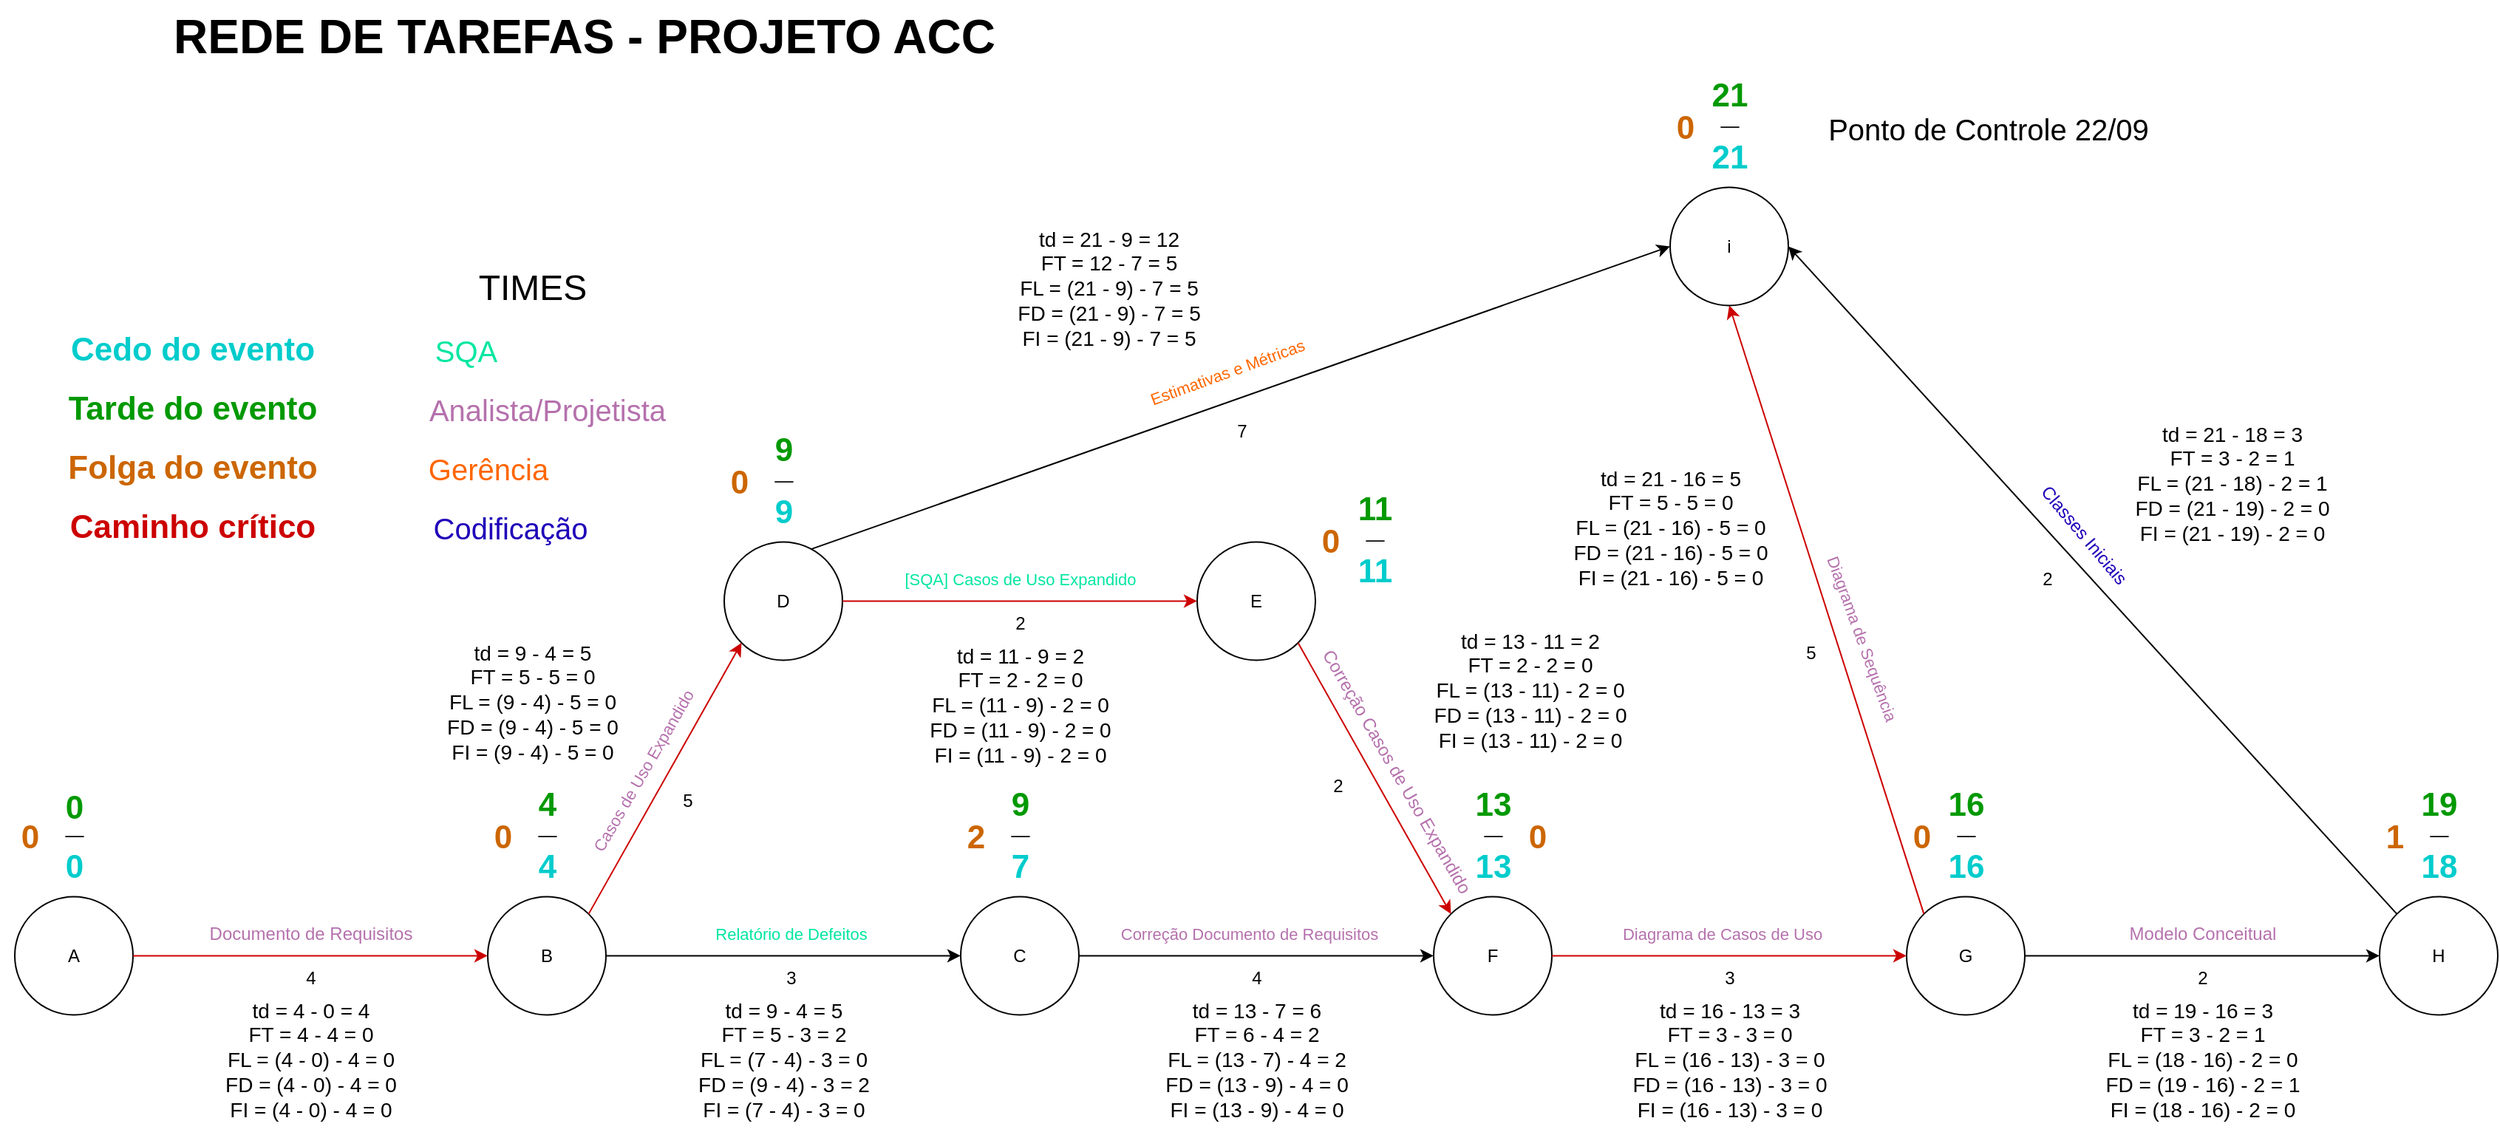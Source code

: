 <mxfile version="28.2.3">
  <diagram name="Page-1" id="Zdfd7J9PFeHFOd8sdpHs">
    <mxGraphModel grid="1" page="1" gridSize="10" guides="1" tooltips="1" connect="1" arrows="1" fold="1" pageScale="1" pageWidth="850" pageHeight="1100" math="0" shadow="0">
      <root>
        <mxCell id="0" />
        <mxCell id="1" parent="0" />
        <mxCell id="78AAqwX26yps2CM4gPyj-49" value="Cedo do evento" style="text;html=1;align=center;verticalAlign=middle;resizable=0;points=[];autosize=1;strokeColor=none;fillColor=none;fontSize=22;fontStyle=1;fontColor=#00CCCC;" vertex="1" parent="1">
          <mxGeometry x="40" y="321.72" width="180" height="40" as="geometry" />
        </mxCell>
        <mxCell id="78AAqwX26yps2CM4gPyj-57" value="Tarde do evento" style="text;html=1;align=center;verticalAlign=middle;resizable=0;points=[];autosize=1;strokeColor=none;fillColor=none;fontSize=22;fontStyle=1;fontColor=#009900;" vertex="1" parent="1">
          <mxGeometry x="40" y="361.72" width="180" height="40" as="geometry" />
        </mxCell>
        <mxCell id="78AAqwX26yps2CM4gPyj-67" value="Folga do evento" style="text;html=1;align=center;verticalAlign=middle;resizable=0;points=[];autosize=1;strokeColor=none;fillColor=none;fontSize=22;fontStyle=1;fontColor=#CC6600;" vertex="1" parent="1">
          <mxGeometry x="40" y="401.72" width="180" height="40" as="geometry" />
        </mxCell>
        <mxCell id="78AAqwX26yps2CM4gPyj-75" value="Caminho crítico" style="text;html=1;align=center;verticalAlign=middle;resizable=0;points=[];autosize=1;strokeColor=none;fillColor=none;fontSize=22;fontStyle=1;fontColor=light-dark(#CC0000,#CC0000);" vertex="1" parent="1">
          <mxGeometry x="40" y="441.72" width="180" height="40" as="geometry" />
        </mxCell>
        <mxCell id="_0BnaSJ1iL0UTS0oKEKB-3" value="&lt;span style=&quot;background-color: rgb(255, 255, 255);&quot;&gt;&lt;font style=&quot;font-size: 20px;&quot;&gt;SQA&lt;/font&gt;&lt;/span&gt;" style="text;html=1;align=center;verticalAlign=middle;resizable=0;points=[];autosize=1;strokeColor=none;fillColor=none;rotation=0;fontColor=light-dark(#00E6A1,#006C33);" vertex="1" parent="1">
          <mxGeometry x="280" y="321.72" width="70" height="40" as="geometry" />
        </mxCell>
        <mxCell id="_0BnaSJ1iL0UTS0oKEKB-4" value="&lt;span style=&quot;background-color: rgb(255, 255, 255);&quot;&gt;&lt;font style=&quot;font-size: 20px;&quot;&gt;Analista/Projetista&lt;/font&gt;&lt;/span&gt;" style="text;html=1;align=center;verticalAlign=middle;resizable=0;points=[];autosize=1;strokeColor=none;fillColor=none;rotation=0;fontColor=light-dark(#B571AD,#FF6666);" vertex="1" parent="1">
          <mxGeometry x="280" y="361.72" width="180" height="40" as="geometry" />
        </mxCell>
        <mxCell id="_0BnaSJ1iL0UTS0oKEKB-5" value="&lt;span&gt;Gerência&lt;/span&gt;" style="text;html=1;align=center;verticalAlign=middle;resizable=0;points=[];autosize=1;strokeColor=none;fillColor=none;rotation=0;fontColor=light-dark(#FF6600,#EDEDED);fontSize=20;" vertex="1" parent="1">
          <mxGeometry x="280" y="401.72" width="100" height="40" as="geometry" />
        </mxCell>
        <mxCell id="_0BnaSJ1iL0UTS0oKEKB-6" value="&lt;font style=&quot;font-size: 20px;&quot;&gt;Codificação&lt;/font&gt;" style="text;html=1;align=center;verticalAlign=middle;resizable=0;points=[];autosize=1;strokeColor=none;fillColor=none;fontColor=#1F01B9;rotation=0;" vertex="1" parent="1">
          <mxGeometry x="280" y="441.72" width="130" height="40" as="geometry" />
        </mxCell>
        <mxCell id="_0BnaSJ1iL0UTS0oKEKB-12" value="A" style="ellipse;whiteSpace=wrap;html=1;aspect=fixed;" vertex="1" parent="1">
          <mxGeometry x="10" y="711.72" width="80" height="80" as="geometry" />
        </mxCell>
        <mxCell id="_0BnaSJ1iL0UTS0oKEKB-14" value="H" style="ellipse;whiteSpace=wrap;html=1;aspect=fixed;" vertex="1" parent="1">
          <mxGeometry x="1610" y="711.72" width="80" height="80" as="geometry" />
        </mxCell>
        <mxCell id="_0BnaSJ1iL0UTS0oKEKB-15" value="G" style="ellipse;whiteSpace=wrap;html=1;aspect=fixed;" vertex="1" parent="1">
          <mxGeometry x="1290" y="711.72" width="80" height="80" as="geometry" />
        </mxCell>
        <mxCell id="_0BnaSJ1iL0UTS0oKEKB-16" value="E" style="ellipse;whiteSpace=wrap;html=1;aspect=fixed;" vertex="1" parent="1">
          <mxGeometry x="810" y="471.72" width="80" height="80" as="geometry" />
        </mxCell>
        <mxCell id="_0BnaSJ1iL0UTS0oKEKB-17" value="F" style="ellipse;whiteSpace=wrap;html=1;aspect=fixed;" vertex="1" parent="1">
          <mxGeometry x="970" y="711.72" width="80" height="80" as="geometry" />
        </mxCell>
        <mxCell id="_0BnaSJ1iL0UTS0oKEKB-18" value="C" style="ellipse;whiteSpace=wrap;html=1;aspect=fixed;" vertex="1" parent="1">
          <mxGeometry x="650" y="711.72" width="80" height="80" as="geometry" />
        </mxCell>
        <mxCell id="_0BnaSJ1iL0UTS0oKEKB-19" value="D" style="ellipse;whiteSpace=wrap;html=1;aspect=fixed;" vertex="1" parent="1">
          <mxGeometry x="490" y="471.72" width="80" height="80" as="geometry" />
        </mxCell>
        <mxCell id="_0BnaSJ1iL0UTS0oKEKB-20" value="B" style="ellipse;whiteSpace=wrap;html=1;aspect=fixed;" vertex="1" parent="1">
          <mxGeometry x="330" y="711.72" width="80" height="80" as="geometry" />
        </mxCell>
        <mxCell id="_0BnaSJ1iL0UTS0oKEKB-33" value="" style="endArrow=classic;html=1;rounded=0;exitX=1;exitY=0.5;exitDx=0;exitDy=0;entryX=0;entryY=0.5;entryDx=0;entryDy=0;strokeColor=light-dark(#CC0000,#CC0000);" edge="1" parent="1" source="_0BnaSJ1iL0UTS0oKEKB-12" target="_0BnaSJ1iL0UTS0oKEKB-20">
          <mxGeometry width="50" height="50" relative="1" as="geometry">
            <mxPoint x="950" y="951.72" as="sourcePoint" />
            <mxPoint x="1000" y="901.72" as="targetPoint" />
          </mxGeometry>
        </mxCell>
        <mxCell id="_0BnaSJ1iL0UTS0oKEKB-34" value="" style="endArrow=classic;html=1;rounded=0;exitX=1;exitY=0;exitDx=0;exitDy=0;entryX=0;entryY=1;entryDx=0;entryDy=0;fontColor=none;noLabel=1;strokeColor=light-dark(#CC0000,#CC0000);" edge="1" parent="1" source="_0BnaSJ1iL0UTS0oKEKB-20" target="_0BnaSJ1iL0UTS0oKEKB-19">
          <mxGeometry width="50" height="50" relative="1" as="geometry">
            <mxPoint x="950" y="951.72" as="sourcePoint" />
            <mxPoint x="1000" y="901.72" as="targetPoint" />
          </mxGeometry>
        </mxCell>
        <mxCell id="_0BnaSJ1iL0UTS0oKEKB-35" value="" style="endArrow=classic;html=1;rounded=0;exitX=1;exitY=0.5;exitDx=0;exitDy=0;entryX=0;entryY=0.5;entryDx=0;entryDy=0;" edge="1" parent="1" source="_0BnaSJ1iL0UTS0oKEKB-20" target="_0BnaSJ1iL0UTS0oKEKB-18">
          <mxGeometry width="50" height="50" relative="1" as="geometry">
            <mxPoint x="950" y="951.72" as="sourcePoint" />
            <mxPoint x="1000" y="901.72" as="targetPoint" />
          </mxGeometry>
        </mxCell>
        <mxCell id="_0BnaSJ1iL0UTS0oKEKB-36" value="" style="endArrow=classic;html=1;rounded=0;exitX=1;exitY=0.5;exitDx=0;exitDy=0;entryX=0;entryY=0.5;entryDx=0;entryDy=0;strokeColor=light-dark(#CC0000,#CC0000);" edge="1" parent="1" source="_0BnaSJ1iL0UTS0oKEKB-19" target="_0BnaSJ1iL0UTS0oKEKB-16">
          <mxGeometry width="50" height="50" relative="1" as="geometry">
            <mxPoint x="950" y="951.72" as="sourcePoint" />
            <mxPoint x="1000" y="901.72" as="targetPoint" />
          </mxGeometry>
        </mxCell>
        <mxCell id="_0BnaSJ1iL0UTS0oKEKB-37" value="" style="endArrow=classic;html=1;rounded=0;exitX=1;exitY=1;exitDx=0;exitDy=0;entryX=0;entryY=0;entryDx=0;entryDy=0;strokeColor=light-dark(#CC0000,#CC0000);" edge="1" parent="1" source="_0BnaSJ1iL0UTS0oKEKB-16" target="_0BnaSJ1iL0UTS0oKEKB-17">
          <mxGeometry width="50" height="50" relative="1" as="geometry">
            <mxPoint x="950" y="951.72" as="sourcePoint" />
            <mxPoint x="1000" y="901.72" as="targetPoint" />
          </mxGeometry>
        </mxCell>
        <mxCell id="_0BnaSJ1iL0UTS0oKEKB-38" value="" style="endArrow=classic;html=1;rounded=0;exitX=1;exitY=0.5;exitDx=0;exitDy=0;entryX=0;entryY=0.5;entryDx=0;entryDy=0;" edge="1" parent="1" source="_0BnaSJ1iL0UTS0oKEKB-18" target="_0BnaSJ1iL0UTS0oKEKB-17">
          <mxGeometry width="50" height="50" relative="1" as="geometry">
            <mxPoint x="950" y="951.72" as="sourcePoint" />
            <mxPoint x="1000" y="901.72" as="targetPoint" />
          </mxGeometry>
        </mxCell>
        <mxCell id="_0BnaSJ1iL0UTS0oKEKB-39" value="" style="endArrow=classic;html=1;rounded=0;exitX=0;exitY=0;exitDx=0;exitDy=0;entryX=0.5;entryY=1;entryDx=0;entryDy=0;strokeColor=light-dark(#CC0000,#CC0000);" edge="1" parent="1" source="_0BnaSJ1iL0UTS0oKEKB-15" target="Ur4VdWU4CRq75m98HxGE-56">
          <mxGeometry width="50" height="50" relative="1" as="geometry">
            <mxPoint x="950" y="951.72" as="sourcePoint" />
            <mxPoint x="1461.716" y="540.004" as="targetPoint" />
          </mxGeometry>
        </mxCell>
        <mxCell id="_0BnaSJ1iL0UTS0oKEKB-40" value="" style="endArrow=classic;html=1;rounded=0;exitX=1;exitY=0.5;exitDx=0;exitDy=0;entryX=0;entryY=0.5;entryDx=0;entryDy=0;strokeColor=light-dark(#CC0000,#CC0000);" edge="1" parent="1" source="_0BnaSJ1iL0UTS0oKEKB-17" target="_0BnaSJ1iL0UTS0oKEKB-15">
          <mxGeometry width="50" height="50" relative="1" as="geometry">
            <mxPoint x="950" y="951.72" as="sourcePoint" />
            <mxPoint x="1000" y="901.72" as="targetPoint" />
          </mxGeometry>
        </mxCell>
        <mxCell id="_0BnaSJ1iL0UTS0oKEKB-41" value="" style="endArrow=classic;html=1;rounded=0;exitX=1;exitY=0.5;exitDx=0;exitDy=0;entryX=0;entryY=0.5;entryDx=0;entryDy=0;" edge="1" parent="1" source="_0BnaSJ1iL0UTS0oKEKB-15" target="_0BnaSJ1iL0UTS0oKEKB-14">
          <mxGeometry width="50" height="50" relative="1" as="geometry">
            <mxPoint x="950" y="951.72" as="sourcePoint" />
            <mxPoint x="1000" y="901.72" as="targetPoint" />
          </mxGeometry>
        </mxCell>
        <mxCell id="_0BnaSJ1iL0UTS0oKEKB-42" value="" style="endArrow=classic;html=1;rounded=0;exitX=0;exitY=0;exitDx=0;exitDy=0;entryX=1;entryY=0.5;entryDx=0;entryDy=0;" edge="1" parent="1" source="_0BnaSJ1iL0UTS0oKEKB-14" target="Ur4VdWU4CRq75m98HxGE-56">
          <mxGeometry width="50" height="50" relative="1" as="geometry">
            <mxPoint x="950" y="951.72" as="sourcePoint" />
            <mxPoint x="1781.716" y="540.004" as="targetPoint" />
          </mxGeometry>
        </mxCell>
        <mxCell id="_0BnaSJ1iL0UTS0oKEKB-44" value="" style="endArrow=classic;html=1;rounded=0;exitX=0.74;exitY=0.059;exitDx=0;exitDy=0;entryX=0;entryY=0.5;entryDx=0;entryDy=0;exitPerimeter=0;" edge="1" parent="1" source="_0BnaSJ1iL0UTS0oKEKB-19" target="Ur4VdWU4CRq75m98HxGE-56">
          <mxGeometry width="50" height="50" relative="1" as="geometry">
            <mxPoint x="660" y="491.72" as="sourcePoint" />
            <mxPoint x="661.716" y="300.004" as="targetPoint" />
          </mxGeometry>
        </mxCell>
        <mxCell id="_0BnaSJ1iL0UTS0oKEKB-45" value="Documento de Requisitos" style="text;html=1;align=center;verticalAlign=middle;resizable=0;points=[];autosize=1;strokeColor=none;fillColor=none;rotation=0;fontColor=light-dark(#B571AD,#FF6666);" vertex="1" parent="1">
          <mxGeometry x="130" y="721.72" width="160" height="30" as="geometry" />
        </mxCell>
        <mxCell id="_0BnaSJ1iL0UTS0oKEKB-46" value="&lt;span style=&quot;font-size: 11px; background-color: rgb(255, 255, 255);&quot;&gt;Casos de Uso Expandido&lt;/span&gt;" style="text;html=1;align=center;verticalAlign=middle;resizable=0;points=[];autosize=1;strokeColor=none;fillColor=none;fontColor=light-dark(#B571AD,#FF6666);rotation=-60;" vertex="1" parent="1">
          <mxGeometry x="360" y="611.72" width="150" height="30" as="geometry" />
        </mxCell>
        <mxCell id="_0BnaSJ1iL0UTS0oKEKB-47" value="&lt;span style=&quot;font-size: 11px; background-color: rgb(255, 255, 255);&quot;&gt;Relatório de Defeitos&lt;/span&gt;" style="text;html=1;align=center;verticalAlign=middle;resizable=0;points=[];autosize=1;strokeColor=none;fillColor=none;rotation=0;fontColor=light-dark(#00E6A1,#006C33);" vertex="1" parent="1">
          <mxGeometry x="470" y="721.72" width="130" height="30" as="geometry" />
        </mxCell>
        <mxCell id="_0BnaSJ1iL0UTS0oKEKB-48" value="&lt;span style=&quot;font-size: 11px; background-color: rgb(255, 255, 255);&quot;&gt;[SQA] Casos de Uso Expandido&lt;/span&gt;" style="text;html=1;align=center;verticalAlign=middle;resizable=0;points=[];autosize=1;strokeColor=none;fillColor=none;rotation=0;fontColor=light-dark(#00E6A1,#006C33);" vertex="1" parent="1">
          <mxGeometry x="600" y="481.72" width="180" height="30" as="geometry" />
        </mxCell>
        <mxCell id="_0BnaSJ1iL0UTS0oKEKB-49" value="&lt;span style=&quot;font-size: 11px;&quot;&gt;Estimativas e Métricas&lt;/span&gt;" style="text;html=1;align=center;verticalAlign=middle;resizable=0;points=[];autosize=1;strokeColor=none;fillColor=none;rotation=-20;fontColor=light-dark(#FF6600,#EDEDED);" vertex="1" parent="1">
          <mxGeometry x="765" y="341.72" width="130" height="30" as="geometry" />
        </mxCell>
        <mxCell id="_0BnaSJ1iL0UTS0oKEKB-50" value="&lt;span style=&quot;font-size: 11px; background-color: rgb(255, 255, 255);&quot;&gt;Correção Documento de Requisitos&lt;/span&gt;" style="text;html=1;align=center;verticalAlign=middle;resizable=0;points=[];autosize=1;strokeColor=none;fillColor=none;rotation=0;fontColor=light-dark(#B571AD,#FF6666);" vertex="1" parent="1">
          <mxGeometry x="745" y="721.72" width="200" height="30" as="geometry" />
        </mxCell>
        <mxCell id="_0BnaSJ1iL0UTS0oKEKB-51" value="Correção Casos de Uso Expandido" style="text;html=1;align=center;verticalAlign=middle;resizable=0;points=[];autosize=1;strokeColor=none;fillColor=none;rotation=60;fontColor=light-dark(#B571AD,#FF6666);" vertex="1" parent="1">
          <mxGeometry x="840" y="611.72" width="210" height="30" as="geometry" />
        </mxCell>
        <mxCell id="_0BnaSJ1iL0UTS0oKEKB-52" value="&lt;span style=&quot;font-size: 11px; background-color: rgb(255, 255, 255);&quot;&gt;Diagrama de Casos de Uso&lt;/span&gt;" style="text;html=1;align=center;verticalAlign=middle;resizable=0;points=[];autosize=1;strokeColor=none;fillColor=none;rotation=0;fontColor=light-dark(#B571AD,#FF6666);" vertex="1" parent="1">
          <mxGeometry x="1085" y="721.72" width="160" height="30" as="geometry" />
        </mxCell>
        <mxCell id="_0BnaSJ1iL0UTS0oKEKB-53" value="&lt;span style=&quot;font-size: 11px; background-color: rgb(255, 255, 255);&quot;&gt;Diagrama de Sequência&lt;/span&gt;" style="text;html=1;align=center;verticalAlign=middle;resizable=0;points=[];autosize=1;strokeColor=none;fillColor=none;rotation=70;fontColor=light-dark(#B571AD,#FF6666);" vertex="1" parent="1">
          <mxGeometry x="1190" y="521.72" width="140" height="30" as="geometry" />
        </mxCell>
        <mxCell id="_0BnaSJ1iL0UTS0oKEKB-54" value="Classes Iniciais" style="text;html=1;align=center;verticalAlign=middle;resizable=0;points=[];autosize=1;strokeColor=none;fillColor=none;fontColor=#1F01B9;rotation=50;" vertex="1" parent="1">
          <mxGeometry x="1355" y="451.72" width="110" height="30" as="geometry" />
        </mxCell>
        <mxCell id="_0BnaSJ1iL0UTS0oKEKB-55" value="Modelo Conceitual" style="text;html=1;align=center;verticalAlign=middle;resizable=0;points=[];autosize=1;strokeColor=none;fillColor=none;fontColor=light-dark(#B571AD,#FF6666);" vertex="1" parent="1">
          <mxGeometry x="1430" y="721.72" width="120" height="30" as="geometry" />
        </mxCell>
        <mxCell id="Ur4VdWU4CRq75m98HxGE-1" value="4" style="text;html=1;align=center;verticalAlign=middle;resizable=0;points=[];autosize=1;strokeColor=none;fillColor=none;" vertex="1" parent="1">
          <mxGeometry x="195" y="751.72" width="30" height="30" as="geometry" />
        </mxCell>
        <mxCell id="Ur4VdWU4CRq75m98HxGE-2" value="5" style="text;html=1;align=center;verticalAlign=middle;resizable=0;points=[];autosize=1;strokeColor=none;fillColor=none;" vertex="1" parent="1">
          <mxGeometry x="450" y="631.72" width="30" height="30" as="geometry" />
        </mxCell>
        <mxCell id="Ur4VdWU4CRq75m98HxGE-3" value="3" style="text;html=1;align=center;verticalAlign=middle;resizable=0;points=[];autosize=1;strokeColor=none;fillColor=none;" vertex="1" parent="1">
          <mxGeometry x="520" y="751.72" width="30" height="30" as="geometry" />
        </mxCell>
        <mxCell id="Ur4VdWU4CRq75m98HxGE-4" value="7" style="text;html=1;align=center;verticalAlign=middle;resizable=0;points=[];autosize=1;strokeColor=none;fillColor=none;" vertex="1" parent="1">
          <mxGeometry x="825" y="381.72" width="30" height="30" as="geometry" />
        </mxCell>
        <mxCell id="Ur4VdWU4CRq75m98HxGE-5" value="4" style="text;html=1;align=center;verticalAlign=middle;resizable=0;points=[];autosize=1;strokeColor=none;fillColor=none;" vertex="1" parent="1">
          <mxGeometry x="835" y="751.72" width="30" height="30" as="geometry" />
        </mxCell>
        <mxCell id="Ur4VdWU4CRq75m98HxGE-6" value="2" style="text;html=1;align=center;verticalAlign=middle;resizable=0;points=[];autosize=1;strokeColor=none;fillColor=none;" vertex="1" parent="1">
          <mxGeometry x="675" y="511.72" width="30" height="30" as="geometry" />
        </mxCell>
        <mxCell id="Ur4VdWU4CRq75m98HxGE-7" value="2" style="text;html=1;align=center;verticalAlign=middle;resizable=0;points=[];autosize=1;strokeColor=none;fillColor=none;" vertex="1" parent="1">
          <mxGeometry x="890" y="621.72" width="30" height="30" as="geometry" />
        </mxCell>
        <mxCell id="Ur4VdWU4CRq75m98HxGE-8" value="3" style="text;html=1;align=center;verticalAlign=middle;resizable=0;points=[];autosize=1;strokeColor=none;fillColor=none;" vertex="1" parent="1">
          <mxGeometry x="1155" y="751.72" width="30" height="30" as="geometry" />
        </mxCell>
        <mxCell id="Ur4VdWU4CRq75m98HxGE-9" value="5" style="text;html=1;align=center;verticalAlign=middle;resizable=0;points=[];autosize=1;strokeColor=none;fillColor=none;" vertex="1" parent="1">
          <mxGeometry x="1210" y="531.72" width="30" height="30" as="geometry" />
        </mxCell>
        <mxCell id="Ur4VdWU4CRq75m98HxGE-10" value="2" style="text;html=1;align=center;verticalAlign=middle;resizable=0;points=[];autosize=1;strokeColor=none;fillColor=none;" vertex="1" parent="1">
          <mxGeometry x="1475" y="751.72" width="30" height="30" as="geometry" />
        </mxCell>
        <mxCell id="Ur4VdWU4CRq75m98HxGE-11" value="2" style="text;html=1;align=center;verticalAlign=middle;resizable=0;points=[];autosize=1;strokeColor=none;fillColor=none;" vertex="1" parent="1">
          <mxGeometry x="1370" y="481.72" width="30" height="30" as="geometry" />
        </mxCell>
        <mxCell id="Ur4VdWU4CRq75m98HxGE-12" value="0" style="text;html=1;align=center;verticalAlign=middle;resizable=0;points=[];autosize=1;strokeColor=none;fillColor=none;fontSize=22;fontStyle=1;fontColor=#00CCCC;" vertex="1" parent="1">
          <mxGeometry x="30" y="671.72" width="40" height="40" as="geometry" />
        </mxCell>
        <mxCell id="Ur4VdWU4CRq75m98HxGE-13" value="0" style="text;html=1;align=center;verticalAlign=middle;resizable=0;points=[];autosize=1;strokeColor=none;fillColor=none;fontSize=22;fontStyle=1;fontColor=#009900;" vertex="1" parent="1">
          <mxGeometry x="30" y="631.72" width="40" height="40" as="geometry" />
        </mxCell>
        <mxCell id="Ur4VdWU4CRq75m98HxGE-14" value="_" style="text;html=1;align=center;verticalAlign=middle;resizable=0;points=[];autosize=1;strokeColor=none;fillColor=none;fontSize=22;fontStyle=1;fontColor=#000000;" vertex="1" parent="1">
          <mxGeometry x="30" y="641.72" width="40" height="40" as="geometry" />
        </mxCell>
        <mxCell id="Ur4VdWU4CRq75m98HxGE-15" value="0" style="text;html=1;align=center;verticalAlign=middle;resizable=0;points=[];autosize=1;strokeColor=none;fillColor=none;fontSize=22;fontStyle=1;fontColor=#CC6600;" vertex="1" parent="1">
          <mxGeometry y="651.72" width="40" height="40" as="geometry" />
        </mxCell>
        <mxCell id="Ur4VdWU4CRq75m98HxGE-16" value="4" style="text;html=1;align=center;verticalAlign=middle;resizable=0;points=[];autosize=1;strokeColor=none;fillColor=none;fontSize=22;fontStyle=1;fontColor=#00CCCC;" vertex="1" parent="1">
          <mxGeometry x="350" y="671.72" width="40" height="40" as="geometry" />
        </mxCell>
        <mxCell id="Ur4VdWU4CRq75m98HxGE-17" value="4" style="text;html=1;align=center;verticalAlign=middle;resizable=0;points=[];autosize=1;strokeColor=none;fillColor=none;fontSize=22;fontStyle=1;fontColor=#009900;" vertex="1" parent="1">
          <mxGeometry x="350" y="630" width="40" height="40" as="geometry" />
        </mxCell>
        <mxCell id="Ur4VdWU4CRq75m98HxGE-18" value="_" style="text;html=1;align=center;verticalAlign=middle;resizable=0;points=[];autosize=1;strokeColor=none;fillColor=none;fontSize=22;fontStyle=1;fontColor=#000000;" vertex="1" parent="1">
          <mxGeometry x="350" y="641.72" width="40" height="40" as="geometry" />
        </mxCell>
        <mxCell id="Ur4VdWU4CRq75m98HxGE-19" value="0" style="text;html=1;align=center;verticalAlign=middle;resizable=0;points=[];autosize=1;strokeColor=none;fillColor=none;fontSize=22;fontStyle=1;fontColor=#CC6600;" vertex="1" parent="1">
          <mxGeometry x="320" y="651.72" width="40" height="40" as="geometry" />
        </mxCell>
        <mxCell id="Ur4VdWU4CRq75m98HxGE-20" value="7" style="text;html=1;align=center;verticalAlign=middle;resizable=0;points=[];autosize=1;strokeColor=none;fillColor=none;fontSize=22;fontStyle=1;fontColor=#00CCCC;" vertex="1" parent="1">
          <mxGeometry x="670" y="671.72" width="40" height="40" as="geometry" />
        </mxCell>
        <mxCell id="Ur4VdWU4CRq75m98HxGE-21" value="9" style="text;html=1;align=center;verticalAlign=middle;resizable=0;points=[];autosize=1;strokeColor=none;fillColor=none;fontSize=22;fontStyle=1;fontColor=#009900;" vertex="1" parent="1">
          <mxGeometry x="670" y="630" width="40" height="40" as="geometry" />
        </mxCell>
        <mxCell id="Ur4VdWU4CRq75m98HxGE-22" value="_" style="text;html=1;align=center;verticalAlign=middle;resizable=0;points=[];autosize=1;strokeColor=none;fillColor=none;fontSize=22;fontStyle=1;fontColor=#000000;" vertex="1" parent="1">
          <mxGeometry x="670" y="641.72" width="40" height="40" as="geometry" />
        </mxCell>
        <mxCell id="Ur4VdWU4CRq75m98HxGE-23" value="2" style="text;html=1;align=center;verticalAlign=middle;resizable=0;points=[];autosize=1;strokeColor=none;fillColor=none;fontSize=22;fontStyle=1;fontColor=#CC6600;" vertex="1" parent="1">
          <mxGeometry x="640" y="651.72" width="40" height="40" as="geometry" />
        </mxCell>
        <mxCell id="Ur4VdWU4CRq75m98HxGE-24" value="9" style="text;html=1;align=center;verticalAlign=middle;resizable=0;points=[];autosize=1;strokeColor=none;fillColor=none;fontSize=22;fontStyle=1;fontColor=#00CCCC;" vertex="1" parent="1">
          <mxGeometry x="510" y="431.72" width="40" height="40" as="geometry" />
        </mxCell>
        <mxCell id="Ur4VdWU4CRq75m98HxGE-25" value="9" style="text;html=1;align=center;verticalAlign=middle;resizable=0;points=[];autosize=1;strokeColor=none;fillColor=none;fontSize=22;fontStyle=1;fontColor=#009900;" vertex="1" parent="1">
          <mxGeometry x="510" y="390" width="40" height="40" as="geometry" />
        </mxCell>
        <mxCell id="Ur4VdWU4CRq75m98HxGE-26" value="_" style="text;html=1;align=center;verticalAlign=middle;resizable=0;points=[];autosize=1;strokeColor=none;fillColor=none;fontSize=22;fontStyle=1;fontColor=#000000;" vertex="1" parent="1">
          <mxGeometry x="510" y="401.72" width="40" height="40" as="geometry" />
        </mxCell>
        <mxCell id="Ur4VdWU4CRq75m98HxGE-27" value="0" style="text;html=1;align=center;verticalAlign=middle;resizable=0;points=[];autosize=1;strokeColor=none;fillColor=none;fontSize=22;fontStyle=1;fontColor=#CC6600;" vertex="1" parent="1">
          <mxGeometry x="480" y="411.72" width="40" height="40" as="geometry" />
        </mxCell>
        <mxCell id="Ur4VdWU4CRq75m98HxGE-32" value="11" style="text;html=1;align=center;verticalAlign=middle;resizable=0;points=[];autosize=1;strokeColor=none;fillColor=none;fontSize=22;fontStyle=1;fontColor=#00CCCC;" vertex="1" parent="1">
          <mxGeometry x="905" y="471.72" width="50" height="40" as="geometry" />
        </mxCell>
        <mxCell id="Ur4VdWU4CRq75m98HxGE-33" value="11" style="text;html=1;align=center;verticalAlign=middle;resizable=0;points=[];autosize=1;strokeColor=none;fillColor=none;fontSize=22;fontStyle=1;fontColor=#009900;" vertex="1" parent="1">
          <mxGeometry x="905" y="430" width="50" height="40" as="geometry" />
        </mxCell>
        <mxCell id="Ur4VdWU4CRq75m98HxGE-34" value="_" style="text;html=1;align=center;verticalAlign=middle;resizable=0;points=[];autosize=1;strokeColor=none;fillColor=none;fontSize=22;fontStyle=1;fontColor=#000000;" vertex="1" parent="1">
          <mxGeometry x="910" y="441.72" width="40" height="40" as="geometry" />
        </mxCell>
        <mxCell id="Ur4VdWU4CRq75m98HxGE-35" value="0" style="text;html=1;align=center;verticalAlign=middle;resizable=0;points=[];autosize=1;strokeColor=none;fillColor=none;fontSize=22;fontStyle=1;fontColor=#CC6600;" vertex="1" parent="1">
          <mxGeometry x="880" y="451.72" width="40" height="40" as="geometry" />
        </mxCell>
        <mxCell id="Ur4VdWU4CRq75m98HxGE-36" value="13" style="text;html=1;align=center;verticalAlign=middle;resizable=0;points=[];autosize=1;strokeColor=none;fillColor=none;fontSize=22;fontStyle=1;fontColor=#00CCCC;" vertex="1" parent="1">
          <mxGeometry x="985" y="671.72" width="50" height="40" as="geometry" />
        </mxCell>
        <mxCell id="Ur4VdWU4CRq75m98HxGE-37" value="13" style="text;html=1;align=center;verticalAlign=middle;resizable=0;points=[];autosize=1;strokeColor=none;fillColor=none;fontSize=22;fontStyle=1;fontColor=#009900;" vertex="1" parent="1">
          <mxGeometry x="985" y="630" width="50" height="40" as="geometry" />
        </mxCell>
        <mxCell id="Ur4VdWU4CRq75m98HxGE-38" value="_" style="text;html=1;align=center;verticalAlign=middle;resizable=0;points=[];autosize=1;strokeColor=none;fillColor=none;fontSize=22;fontStyle=1;fontColor=#000000;" vertex="1" parent="1">
          <mxGeometry x="990" y="641.72" width="40" height="40" as="geometry" />
        </mxCell>
        <mxCell id="Ur4VdWU4CRq75m98HxGE-39" value="0" style="text;html=1;align=center;verticalAlign=middle;resizable=0;points=[];autosize=1;strokeColor=none;fillColor=none;fontSize=22;fontStyle=1;fontColor=#CC6600;" vertex="1" parent="1">
          <mxGeometry x="1020" y="651.72" width="40" height="40" as="geometry" />
        </mxCell>
        <mxCell id="Ur4VdWU4CRq75m98HxGE-40" value="16" style="text;html=1;align=center;verticalAlign=middle;resizable=0;points=[];autosize=1;strokeColor=none;fillColor=none;fontSize=22;fontStyle=1;fontColor=#00CCCC;" vertex="1" parent="1">
          <mxGeometry x="1305" y="671.72" width="50" height="40" as="geometry" />
        </mxCell>
        <mxCell id="Ur4VdWU4CRq75m98HxGE-41" value="16" style="text;html=1;align=center;verticalAlign=middle;resizable=0;points=[];autosize=1;strokeColor=none;fillColor=none;fontSize=22;fontStyle=1;fontColor=#009900;" vertex="1" parent="1">
          <mxGeometry x="1305" y="630" width="50" height="40" as="geometry" />
        </mxCell>
        <mxCell id="Ur4VdWU4CRq75m98HxGE-42" value="_" style="text;html=1;align=center;verticalAlign=middle;resizable=0;points=[];autosize=1;strokeColor=none;fillColor=none;fontSize=22;fontStyle=1;fontColor=#000000;" vertex="1" parent="1">
          <mxGeometry x="1310" y="641.72" width="40" height="40" as="geometry" />
        </mxCell>
        <mxCell id="Ur4VdWU4CRq75m98HxGE-43" value="0" style="text;html=1;align=center;verticalAlign=middle;resizable=0;points=[];autosize=1;strokeColor=none;fillColor=none;fontSize=22;fontStyle=1;fontColor=#CC6600;" vertex="1" parent="1">
          <mxGeometry x="1280" y="651.72" width="40" height="40" as="geometry" />
        </mxCell>
        <mxCell id="Ur4VdWU4CRq75m98HxGE-48" value="18" style="text;html=1;align=center;verticalAlign=middle;resizable=0;points=[];autosize=1;strokeColor=none;fillColor=none;fontSize=22;fontStyle=1;fontColor=#00CCCC;" vertex="1" parent="1">
          <mxGeometry x="1625" y="671.72" width="50" height="40" as="geometry" />
        </mxCell>
        <mxCell id="Ur4VdWU4CRq75m98HxGE-49" value="19" style="text;html=1;align=center;verticalAlign=middle;resizable=0;points=[];autosize=1;strokeColor=none;fillColor=none;fontSize=22;fontStyle=1;fontColor=#009900;" vertex="1" parent="1">
          <mxGeometry x="1625" y="630" width="50" height="40" as="geometry" />
        </mxCell>
        <mxCell id="Ur4VdWU4CRq75m98HxGE-50" value="_" style="text;html=1;align=center;verticalAlign=middle;resizable=0;points=[];autosize=1;strokeColor=none;fillColor=none;fontSize=22;fontStyle=1;fontColor=#000000;" vertex="1" parent="1">
          <mxGeometry x="1630" y="641.72" width="40" height="40" as="geometry" />
        </mxCell>
        <mxCell id="Ur4VdWU4CRq75m98HxGE-51" value="1" style="text;html=1;align=center;verticalAlign=middle;resizable=0;points=[];autosize=1;strokeColor=none;fillColor=none;fontSize=22;fontStyle=1;fontColor=#CC6600;" vertex="1" parent="1">
          <mxGeometry x="1600" y="651.72" width="40" height="40" as="geometry" />
        </mxCell>
        <mxCell id="Ur4VdWU4CRq75m98HxGE-56" value="i" style="ellipse;whiteSpace=wrap;html=1;" vertex="1" parent="1">
          <mxGeometry x="1130" y="231.72" width="80" height="80" as="geometry" />
        </mxCell>
        <mxCell id="Ur4VdWU4CRq75m98HxGE-60" value="Ponto de Controle 22/09" style="text;html=1;align=center;verticalAlign=middle;resizable=0;points=[];autosize=1;strokeColor=none;fillColor=none;fontSize=20;" vertex="1" parent="1">
          <mxGeometry x="1225" y="171.72" width="240" height="40" as="geometry" />
        </mxCell>
        <mxCell id="Ur4VdWU4CRq75m98HxGE-61" value="21" style="text;html=1;align=center;verticalAlign=middle;resizable=0;points=[];autosize=1;strokeColor=none;fillColor=none;fontSize=22;fontStyle=1;fontColor=#00CCCC;" vertex="1" parent="1">
          <mxGeometry x="1145" y="191.72" width="50" height="40" as="geometry" />
        </mxCell>
        <mxCell id="Ur4VdWU4CRq75m98HxGE-62" value="21" style="text;html=1;align=center;verticalAlign=middle;resizable=0;points=[];autosize=1;strokeColor=none;fillColor=none;fontSize=22;fontStyle=1;fontColor=#009900;" vertex="1" parent="1">
          <mxGeometry x="1145" y="150" width="50" height="40" as="geometry" />
        </mxCell>
        <mxCell id="Ur4VdWU4CRq75m98HxGE-63" value="_" style="text;html=1;align=center;verticalAlign=middle;resizable=0;points=[];autosize=1;strokeColor=none;fillColor=none;fontSize=22;fontStyle=1;fontColor=#000000;" vertex="1" parent="1">
          <mxGeometry x="1150" y="161.72" width="40" height="40" as="geometry" />
        </mxCell>
        <mxCell id="Ur4VdWU4CRq75m98HxGE-64" value="0" style="text;html=1;align=center;verticalAlign=middle;resizable=0;points=[];autosize=1;strokeColor=none;fillColor=none;fontSize=22;fontStyle=1;fontColor=#CC6600;" vertex="1" parent="1">
          <mxGeometry x="1120" y="171.72" width="40" height="40" as="geometry" />
        </mxCell>
        <mxCell id="Ur4VdWU4CRq75m98HxGE-68" value="td = 4 - 0 = 4&lt;div&gt;FT = 4 - 4 = 0&lt;/div&gt;&lt;div&gt;FL = (4 - 0) - 4 = 0&lt;/div&gt;&lt;div&gt;FD = (4 - 0) - 4 = 0&lt;/div&gt;&lt;div&gt;FI = (4 - 0) - 4 = 0&lt;/div&gt;" style="text;html=1;align=center;verticalAlign=middle;resizable=0;points=[];autosize=1;strokeColor=none;fillColor=none;fontSize=14;" vertex="1" parent="1">
          <mxGeometry x="140" y="771.72" width="140" height="100" as="geometry" />
        </mxCell>
        <mxCell id="Ur4VdWU4CRq75m98HxGE-69" value="td = 9 - 4 = 5&lt;div&gt;FT = 5 - 3 = 2&lt;/div&gt;&lt;div&gt;FL = (7 - 4) - 3 = 0&lt;/div&gt;&lt;div&gt;FD = (9 - 4) - 3 = 2&lt;/div&gt;&lt;div&gt;FI = (7 - 4) - 3 = 0&lt;/div&gt;" style="text;html=1;align=center;verticalAlign=middle;resizable=0;points=[];autosize=1;strokeColor=none;fillColor=none;fontSize=14;" vertex="1" parent="1">
          <mxGeometry x="460" y="771.72" width="140" height="100" as="geometry" />
        </mxCell>
        <mxCell id="Ur4VdWU4CRq75m98HxGE-70" value="td = 13 - 7 = 6&lt;div&gt;FT = 6 - 4 = 2&lt;/div&gt;&lt;div&gt;FL = (13 - 7) - 4 = 2&lt;/div&gt;&lt;div&gt;FD = (13 - 9) - 4 = 0&lt;/div&gt;&lt;div&gt;FI = (13 - 9) - 4 = 0&lt;/div&gt;" style="text;html=1;align=center;verticalAlign=middle;resizable=0;points=[];autosize=1;strokeColor=none;fillColor=none;fontSize=14;" vertex="1" parent="1">
          <mxGeometry x="775" y="771.72" width="150" height="100" as="geometry" />
        </mxCell>
        <mxCell id="Ur4VdWU4CRq75m98HxGE-71" value="td = 9 - 4 = 5&lt;div&gt;FT = 5 - 5 = 0&lt;/div&gt;&lt;div&gt;FL = (9 - 4) - 5 = 0&lt;/div&gt;&lt;div&gt;FD = (9 - 4) - 5 = 0&lt;/div&gt;&lt;div&gt;FI = (9 - 4) - 5 = 0&lt;/div&gt;" style="text;html=1;align=center;verticalAlign=middle;resizable=0;points=[];autosize=1;strokeColor=none;fillColor=none;fontSize=14;" vertex="1" parent="1">
          <mxGeometry x="290" y="530" width="140" height="100" as="geometry" />
        </mxCell>
        <mxCell id="Ur4VdWU4CRq75m98HxGE-72" value="td = 11 - 9 = 2&lt;div&gt;FT = 2 - 2 = 0&lt;/div&gt;&lt;div&gt;FL = (11 - 9) - 2 = 0&lt;/div&gt;&lt;div&gt;FD = (11 - 9) - 2&amp;nbsp;= 0&lt;/div&gt;&lt;div&gt;FI = (11 - 9) - 2&amp;nbsp;= 0&lt;/div&gt;" style="text;html=1;align=center;verticalAlign=middle;resizable=0;points=[];autosize=1;strokeColor=none;fillColor=none;fontSize=14;" vertex="1" parent="1">
          <mxGeometry x="615" y="531.72" width="150" height="100" as="geometry" />
        </mxCell>
        <mxCell id="Ur4VdWU4CRq75m98HxGE-73" value="td = 21 - 9 = 12&lt;div&gt;FT = 12 - 7 = 5&lt;/div&gt;&lt;div&gt;FL = (21 - 9) - 7 = 5&lt;/div&gt;&lt;div&gt;FD = (21 - 9) - 7&amp;nbsp;= 5&lt;/div&gt;&lt;div&gt;FI = (21 - 9) - 7&amp;nbsp;= 5&lt;/div&gt;" style="text;html=1;align=center;verticalAlign=middle;resizable=0;points=[];autosize=1;strokeColor=none;fillColor=none;fontSize=14;" vertex="1" parent="1">
          <mxGeometry x="675" y="250" width="150" height="100" as="geometry" />
        </mxCell>
        <mxCell id="Ur4VdWU4CRq75m98HxGE-74" value="td = 13 - 11 = 2&lt;div&gt;FT = 2 - 2 = 0&lt;/div&gt;&lt;div&gt;FL = (13 - 11) - 2 = 0&lt;/div&gt;&lt;div&gt;FD =&amp;nbsp;&lt;span style=&quot;background-color: transparent; color: light-dark(rgb(0, 0, 0), rgb(255, 255, 255));&quot;&gt;(13 - 11) - 2 = 0&lt;/span&gt;&lt;/div&gt;&lt;div&gt;FI =&amp;nbsp;&lt;span style=&quot;background-color: transparent; color: light-dark(rgb(0, 0, 0), rgb(255, 255, 255));&quot;&gt;(13 - 11) - 2 = 0&lt;/span&gt;&lt;/div&gt;" style="text;html=1;align=center;verticalAlign=middle;resizable=0;points=[];autosize=1;strokeColor=none;fillColor=none;fontSize=14;" vertex="1" parent="1">
          <mxGeometry x="960" y="521.72" width="150" height="100" as="geometry" />
        </mxCell>
        <mxCell id="Ur4VdWU4CRq75m98HxGE-76" value="td = 16 - 13 = 3&lt;div&gt;FT = 3 - 3 = 0&lt;/div&gt;&lt;div&gt;FL = (16 - 13) - 3 = 0&lt;/div&gt;&lt;div&gt;FD = (16 - 13) - 3&lt;span style=&quot;background-color: transparent; color: light-dark(rgb(0, 0, 0), rgb(255, 255, 255));&quot;&gt;&amp;nbsp;= 0&lt;/span&gt;&lt;/div&gt;&lt;div&gt;FI = (16 - 13) - 3&lt;span style=&quot;background-color: transparent; color: light-dark(rgb(0, 0, 0), rgb(255, 255, 255));&quot;&gt;&amp;nbsp;= 0&lt;/span&gt;&lt;/div&gt;" style="text;html=1;align=center;verticalAlign=middle;resizable=0;points=[];autosize=1;strokeColor=none;fillColor=none;fontSize=14;" vertex="1" parent="1">
          <mxGeometry x="1090" y="771.72" width="160" height="100" as="geometry" />
        </mxCell>
        <mxCell id="Ur4VdWU4CRq75m98HxGE-77" value="td = 19 - 16 = 3&lt;div&gt;FT = 3 - 2 = 1&lt;/div&gt;&lt;div&gt;FL = (18 - 16) - 2 = 0&lt;/div&gt;&lt;div&gt;FD = (19 - 16) - 2&lt;span style=&quot;background-color: transparent; color: light-dark(rgb(0, 0, 0), rgb(255, 255, 255));&quot;&gt;&amp;nbsp;= 1&lt;/span&gt;&lt;/div&gt;&lt;div&gt;FI = (18 - 16) - 2&lt;span style=&quot;background-color: transparent; color: light-dark(rgb(0, 0, 0), rgb(255, 255, 255));&quot;&gt;&amp;nbsp;= 0&lt;/span&gt;&lt;/div&gt;" style="text;html=1;align=center;verticalAlign=middle;resizable=0;points=[];autosize=1;strokeColor=none;fillColor=none;fontSize=14;" vertex="1" parent="1">
          <mxGeometry x="1410" y="771.72" width="160" height="100" as="geometry" />
        </mxCell>
        <mxCell id="Ur4VdWU4CRq75m98HxGE-78" value="td = 21 - 18 = 3&lt;div&gt;FT = 3 - 2 = 1&lt;/div&gt;&lt;div&gt;FL = (21 - 18) - 2 = 1&lt;/div&gt;&lt;div&gt;FD = (21 - 19) - 2&lt;span style=&quot;background-color: transparent; color: light-dark(rgb(0, 0, 0), rgb(255, 255, 255));&quot;&gt;&amp;nbsp;= 0&lt;/span&gt;&lt;/div&gt;&lt;div&gt;FI = (21 - 19) - 2&lt;span style=&quot;background-color: transparent; color: light-dark(rgb(0, 0, 0), rgb(255, 255, 255));&quot;&gt;&amp;nbsp;= 0&lt;/span&gt;&lt;/div&gt;" style="text;html=1;align=center;verticalAlign=middle;resizable=0;points=[];autosize=1;strokeColor=none;fillColor=none;fontSize=14;" vertex="1" parent="1">
          <mxGeometry x="1430" y="381.72" width="160" height="100" as="geometry" />
        </mxCell>
        <mxCell id="Ur4VdWU4CRq75m98HxGE-79" value="td = 21 - 16 = 5&lt;div&gt;FT = 5 - 5 = 0&lt;/div&gt;&lt;div&gt;FL = (21 - 16) - 5 = 0&lt;/div&gt;&lt;div&gt;FD = (21 - 16) - 5&lt;span style=&quot;background-color: transparent; color: light-dark(rgb(0, 0, 0), rgb(255, 255, 255));&quot;&gt;&amp;nbsp;= 0&lt;/span&gt;&lt;/div&gt;&lt;div&gt;FI = (21 - 16) - 5&lt;span style=&quot;background-color: transparent; color: light-dark(rgb(0, 0, 0), rgb(255, 255, 255));&quot;&gt;&amp;nbsp;= 0&lt;/span&gt;&lt;/div&gt;" style="text;html=1;align=center;verticalAlign=middle;resizable=0;points=[];autosize=1;strokeColor=none;fillColor=none;fontSize=14;" vertex="1" parent="1">
          <mxGeometry x="1050" y="411.72" width="160" height="100" as="geometry" />
        </mxCell>
        <mxCell id="Ur4VdWU4CRq75m98HxGE-80" value="REDE DE TAREFAS - PROJETO ACC" style="text;html=1;align=center;verticalAlign=middle;resizable=0;points=[];autosize=1;strokeColor=none;fillColor=none;fontSize=32;fontStyle=1" vertex="1" parent="1">
          <mxGeometry x="110" y="105" width="570" height="50" as="geometry" />
        </mxCell>
        <mxCell id="Ur4VdWU4CRq75m98HxGE-81" value="TIMES" style="text;html=1;align=center;verticalAlign=middle;resizable=0;points=[];autosize=1;strokeColor=none;fillColor=none;fontSize=24;" vertex="1" parent="1">
          <mxGeometry x="310" y="280" width="100" height="40" as="geometry" />
        </mxCell>
      </root>
    </mxGraphModel>
  </diagram>
</mxfile>

